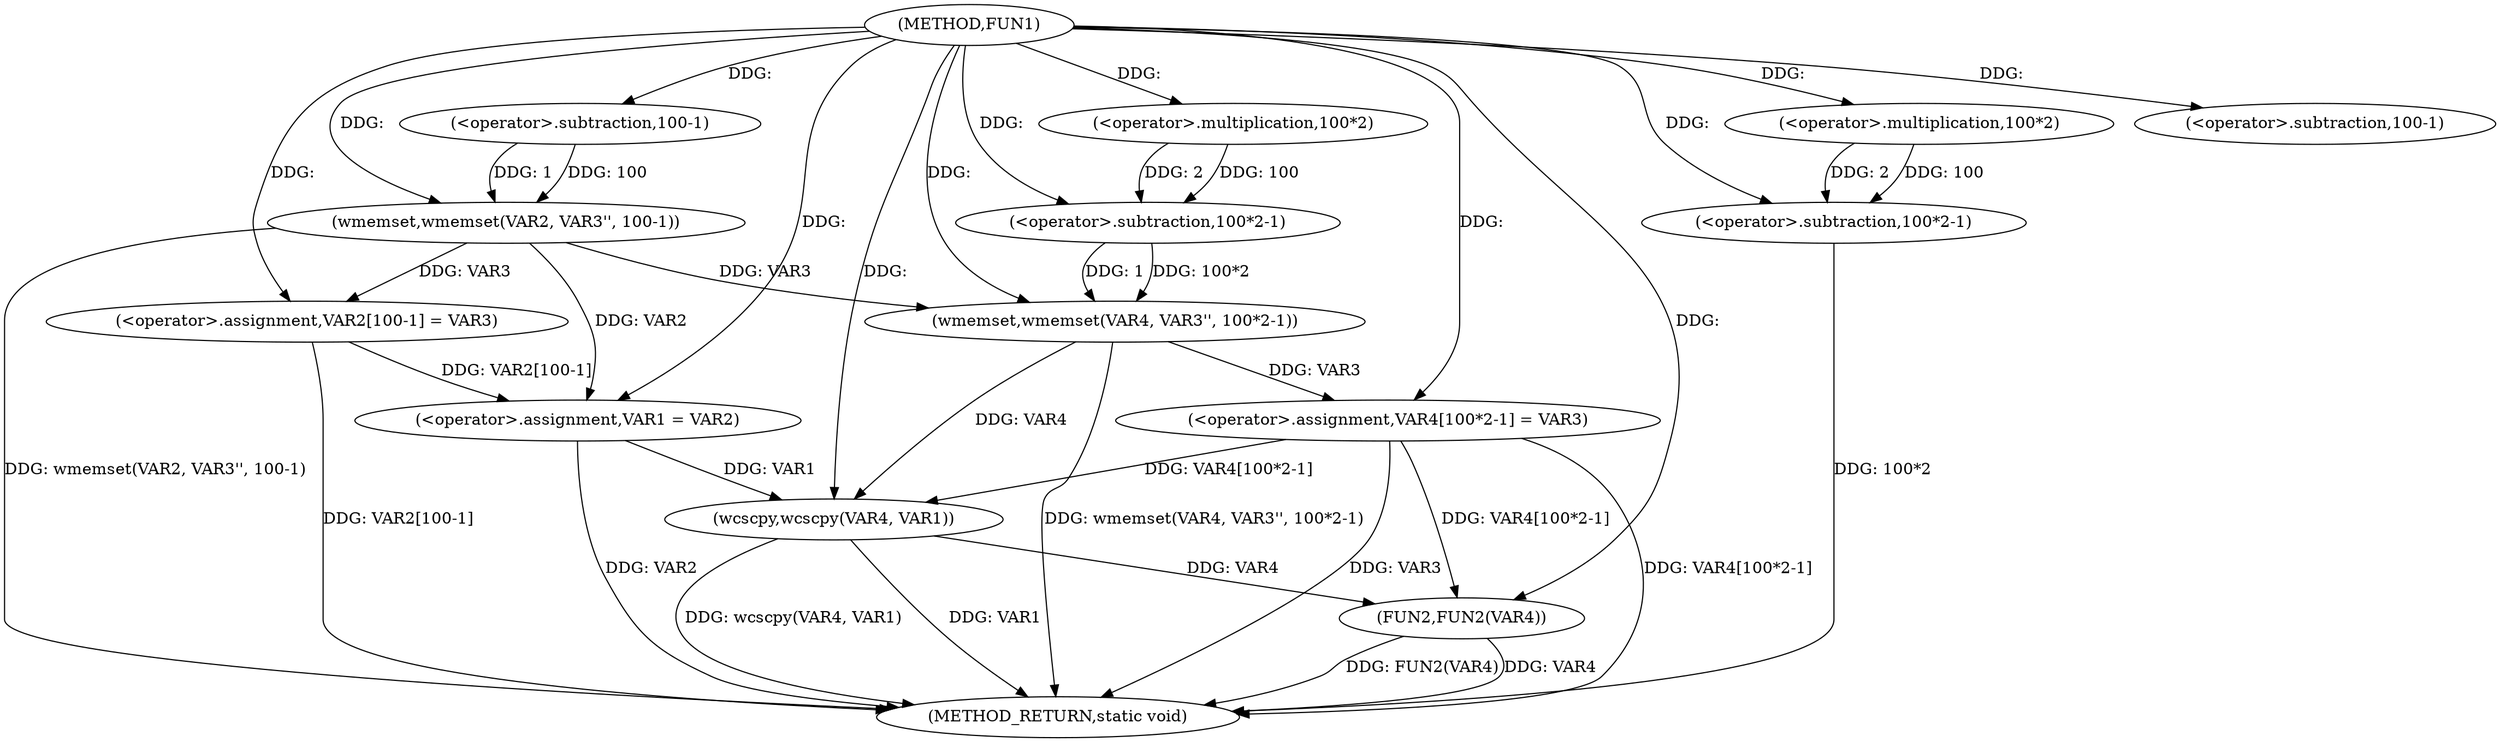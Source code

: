 digraph FUN1 {  
"1000100" [label = "(METHOD,FUN1)" ]
"1000144" [label = "(METHOD_RETURN,static void)" ]
"1000104" [label = "(wmemset,wmemset(VAR2, VAR3'', 100-1))" ]
"1000107" [label = "(<operator>.subtraction,100-1)" ]
"1000110" [label = "(<operator>.assignment,VAR2[100-1] = VAR3)" ]
"1000113" [label = "(<operator>.subtraction,100-1)" ]
"1000117" [label = "(<operator>.assignment,VAR1 = VAR2)" ]
"1000122" [label = "(wmemset,wmemset(VAR4, VAR3'', 100*2-1))" ]
"1000125" [label = "(<operator>.subtraction,100*2-1)" ]
"1000126" [label = "(<operator>.multiplication,100*2)" ]
"1000130" [label = "(<operator>.assignment,VAR4[100*2-1] = VAR3)" ]
"1000133" [label = "(<operator>.subtraction,100*2-1)" ]
"1000134" [label = "(<operator>.multiplication,100*2)" ]
"1000139" [label = "(wcscpy,wcscpy(VAR4, VAR1))" ]
"1000142" [label = "(FUN2,FUN2(VAR4))" ]
  "1000142" -> "1000144"  [ label = "DDG: FUN2(VAR4)"] 
  "1000104" -> "1000144"  [ label = "DDG: wmemset(VAR2, VAR3'', 100-1)"] 
  "1000133" -> "1000144"  [ label = "DDG: 100*2"] 
  "1000130" -> "1000144"  [ label = "DDG: VAR3"] 
  "1000117" -> "1000144"  [ label = "DDG: VAR2"] 
  "1000110" -> "1000144"  [ label = "DDG: VAR2[100-1]"] 
  "1000130" -> "1000144"  [ label = "DDG: VAR4[100*2-1]"] 
  "1000139" -> "1000144"  [ label = "DDG: VAR1"] 
  "1000139" -> "1000144"  [ label = "DDG: wcscpy(VAR4, VAR1)"] 
  "1000142" -> "1000144"  [ label = "DDG: VAR4"] 
  "1000122" -> "1000144"  [ label = "DDG: wmemset(VAR4, VAR3'', 100*2-1)"] 
  "1000100" -> "1000104"  [ label = "DDG: "] 
  "1000107" -> "1000104"  [ label = "DDG: 100"] 
  "1000107" -> "1000104"  [ label = "DDG: 1"] 
  "1000100" -> "1000107"  [ label = "DDG: "] 
  "1000104" -> "1000110"  [ label = "DDG: VAR3"] 
  "1000100" -> "1000110"  [ label = "DDG: "] 
  "1000100" -> "1000113"  [ label = "DDG: "] 
  "1000104" -> "1000117"  [ label = "DDG: VAR2"] 
  "1000110" -> "1000117"  [ label = "DDG: VAR2[100-1]"] 
  "1000100" -> "1000117"  [ label = "DDG: "] 
  "1000100" -> "1000122"  [ label = "DDG: "] 
  "1000104" -> "1000122"  [ label = "DDG: VAR3"] 
  "1000125" -> "1000122"  [ label = "DDG: 100*2"] 
  "1000125" -> "1000122"  [ label = "DDG: 1"] 
  "1000126" -> "1000125"  [ label = "DDG: 100"] 
  "1000126" -> "1000125"  [ label = "DDG: 2"] 
  "1000100" -> "1000126"  [ label = "DDG: "] 
  "1000100" -> "1000125"  [ label = "DDG: "] 
  "1000122" -> "1000130"  [ label = "DDG: VAR3"] 
  "1000100" -> "1000130"  [ label = "DDG: "] 
  "1000134" -> "1000133"  [ label = "DDG: 100"] 
  "1000134" -> "1000133"  [ label = "DDG: 2"] 
  "1000100" -> "1000134"  [ label = "DDG: "] 
  "1000100" -> "1000133"  [ label = "DDG: "] 
  "1000122" -> "1000139"  [ label = "DDG: VAR4"] 
  "1000130" -> "1000139"  [ label = "DDG: VAR4[100*2-1]"] 
  "1000100" -> "1000139"  [ label = "DDG: "] 
  "1000117" -> "1000139"  [ label = "DDG: VAR1"] 
  "1000139" -> "1000142"  [ label = "DDG: VAR4"] 
  "1000130" -> "1000142"  [ label = "DDG: VAR4[100*2-1]"] 
  "1000100" -> "1000142"  [ label = "DDG: "] 
}
